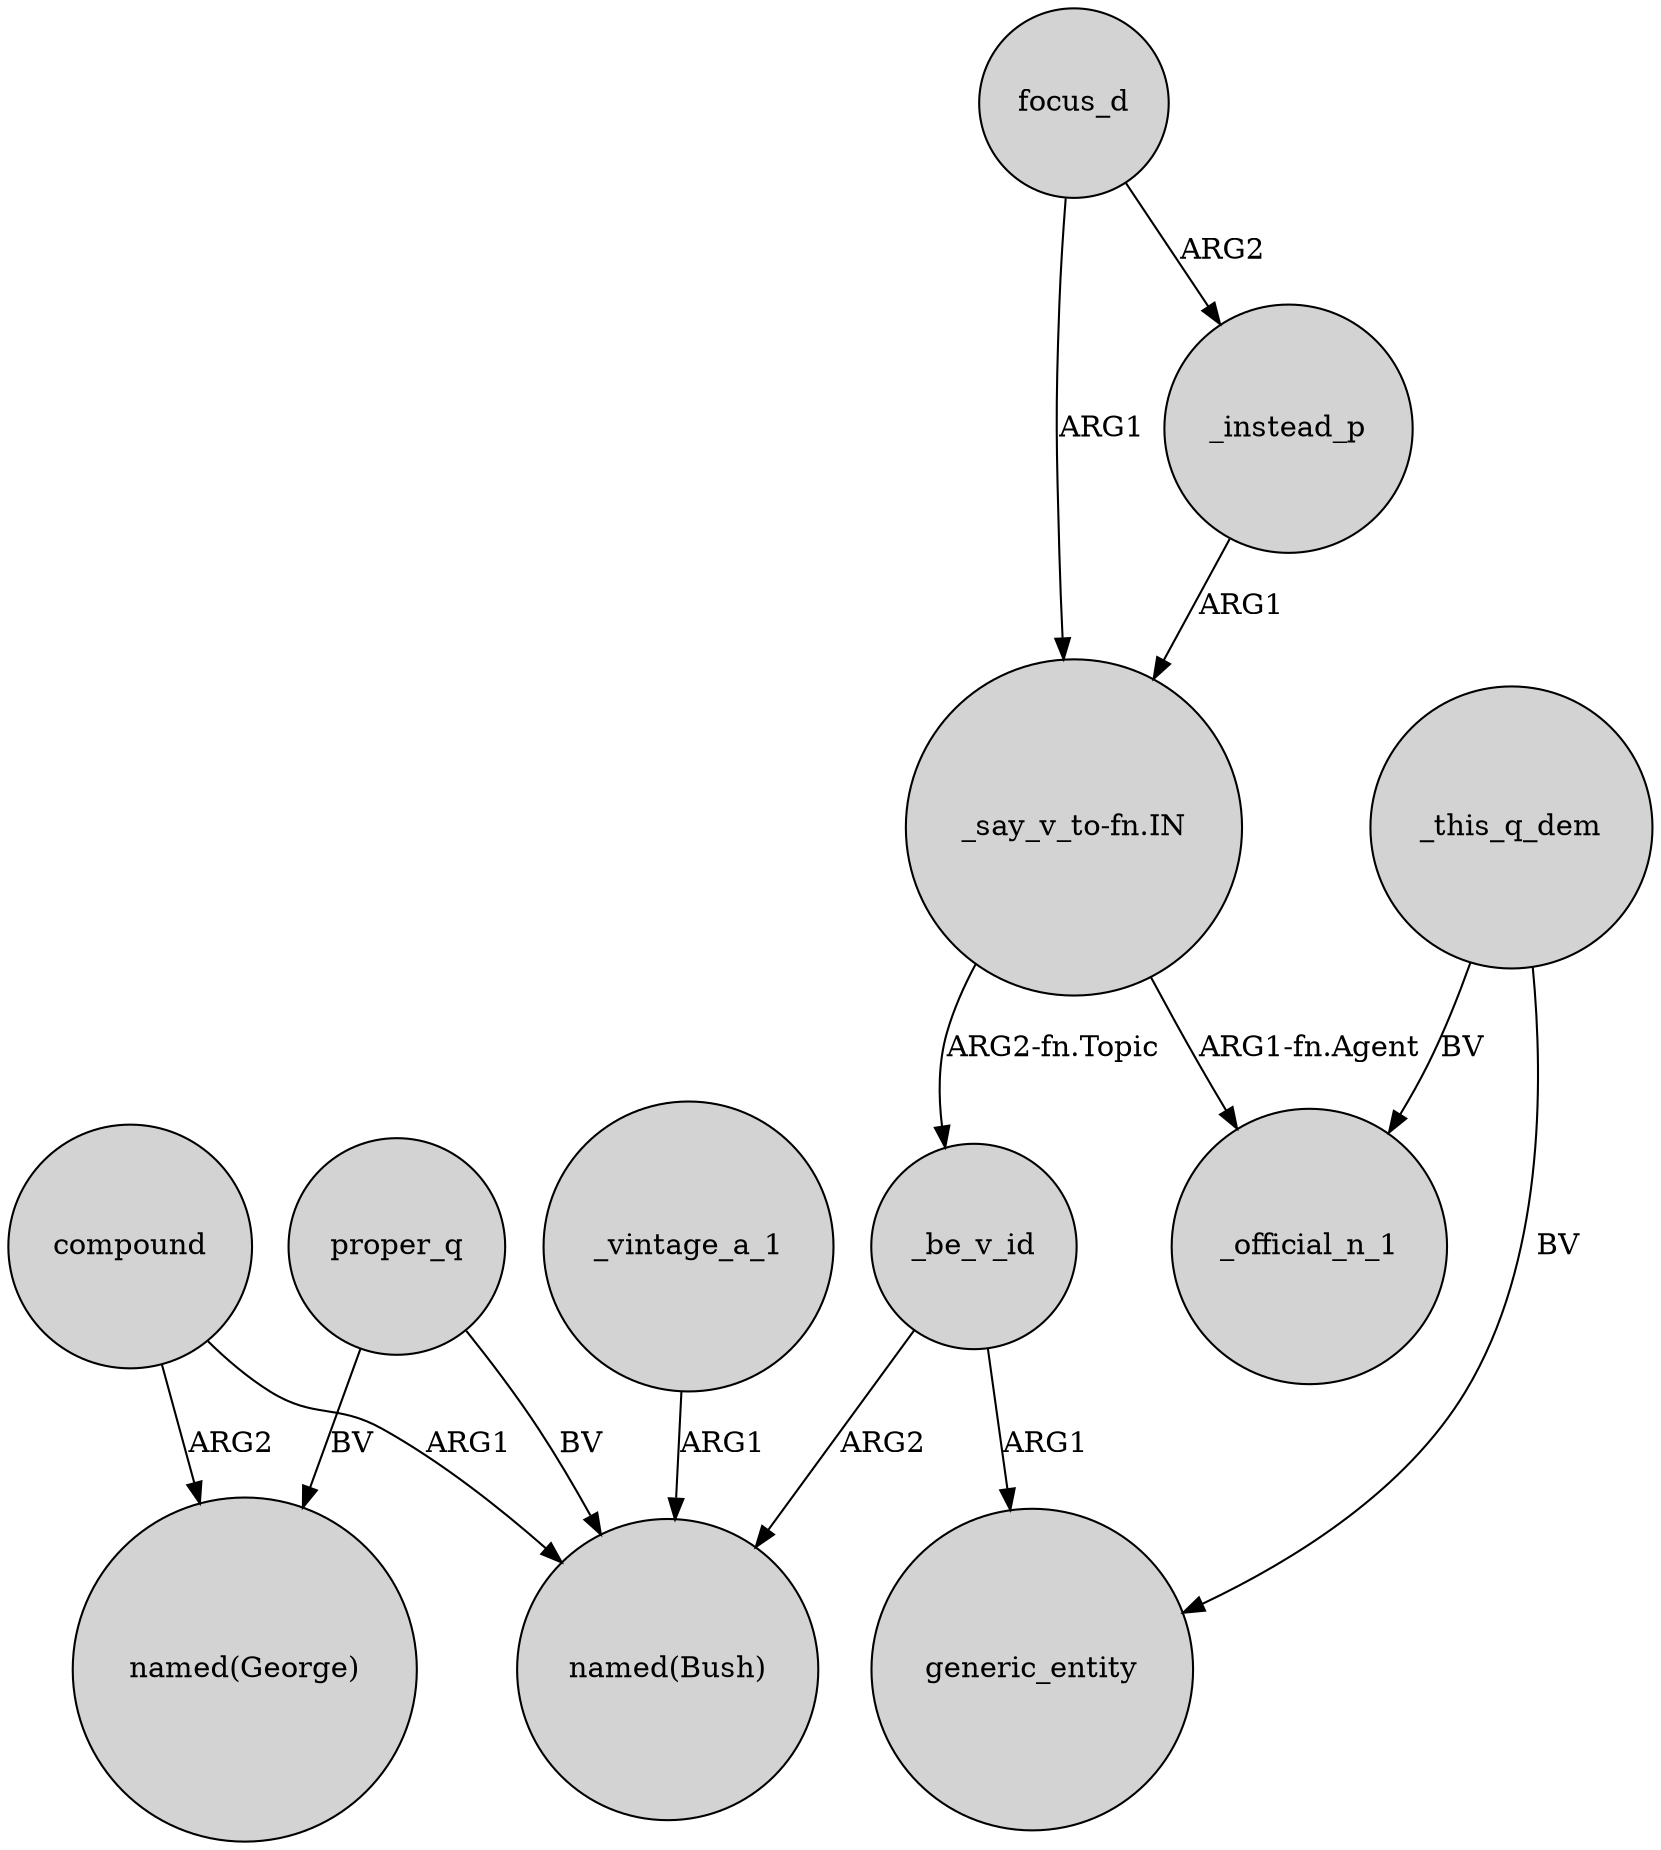 digraph {
	node [shape=circle style=filled]
	_be_v_id -> "named(Bush)" [label=ARG2]
	_this_q_dem -> generic_entity [label=BV]
	_vintage_a_1 -> "named(Bush)" [label=ARG1]
	compound -> "named(George)" [label=ARG2]
	_be_v_id -> generic_entity [label=ARG1]
	_this_q_dem -> _official_n_1 [label=BV]
	"_say_v_to-fn.IN" -> _be_v_id [label="ARG2-fn.Topic"]
	focus_d -> _instead_p [label=ARG2]
	proper_q -> "named(Bush)" [label=BV]
	proper_q -> "named(George)" [label=BV]
	_instead_p -> "_say_v_to-fn.IN" [label=ARG1]
	"_say_v_to-fn.IN" -> _official_n_1 [label="ARG1-fn.Agent"]
	focus_d -> "_say_v_to-fn.IN" [label=ARG1]
	compound -> "named(Bush)" [label=ARG1]
}
